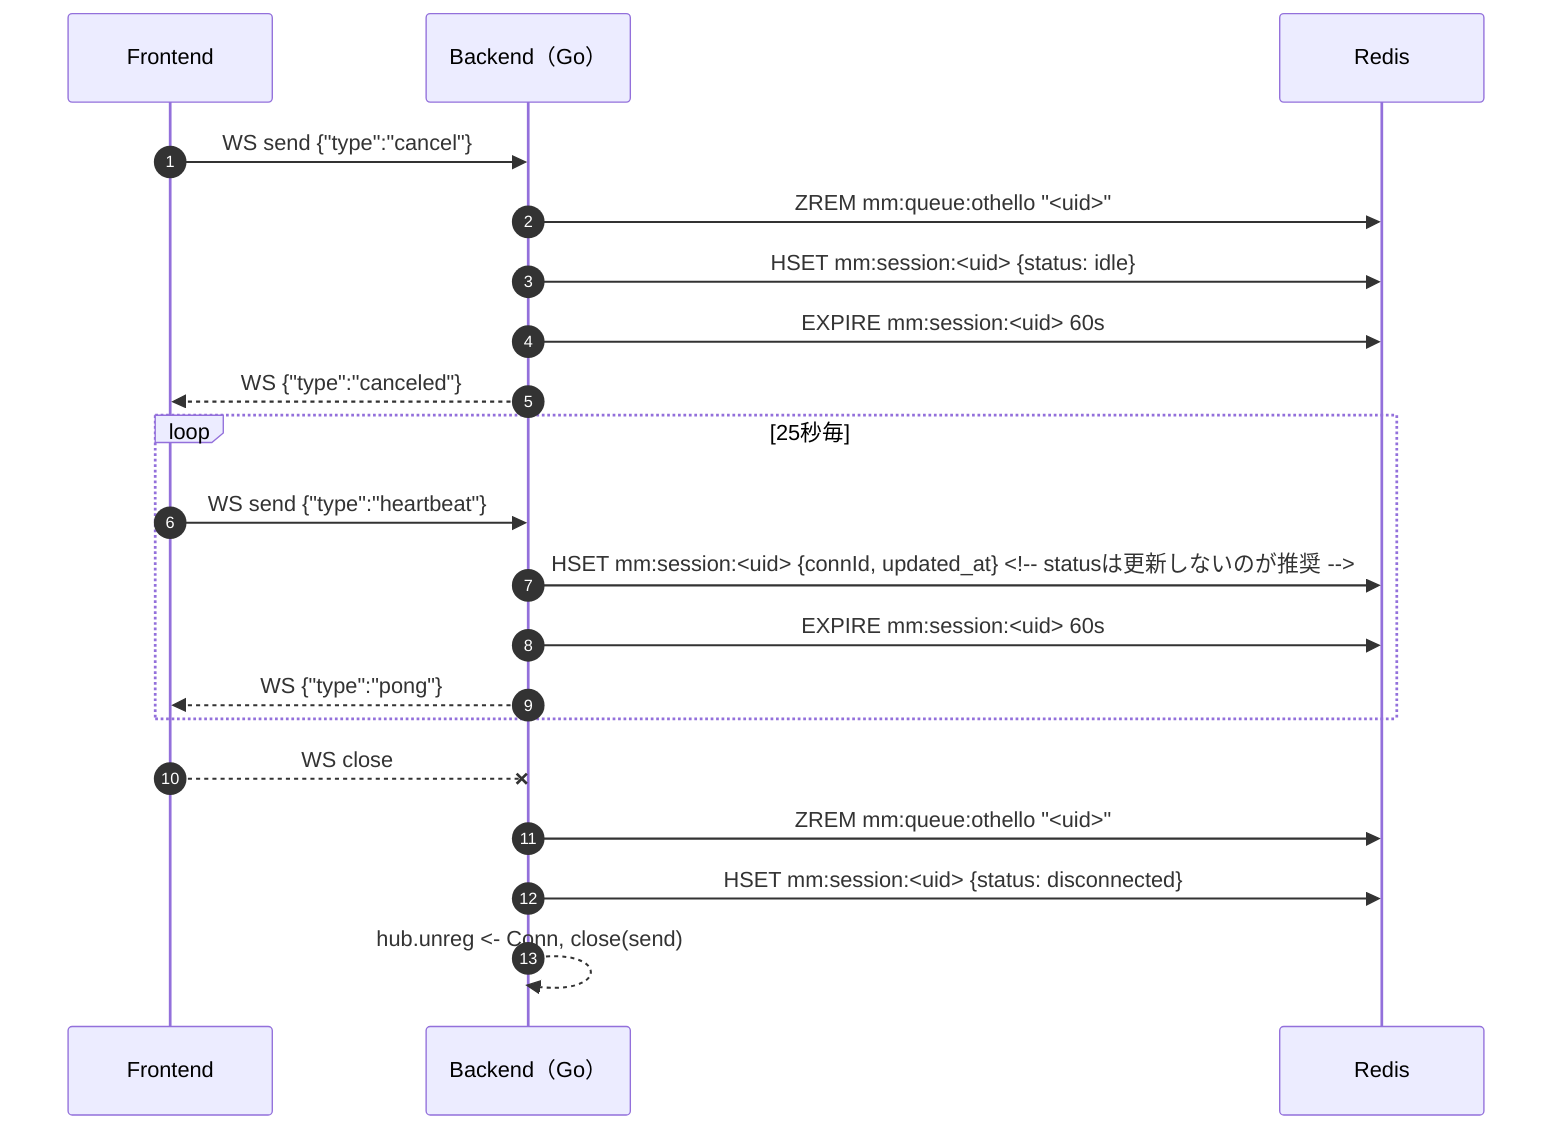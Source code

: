 sequenceDiagram
    autonumber
    participant FE as Frontend
    participant BE as Backend（Go）
    participant R as Redis

    %% キャンセル
    FE->>BE: WS send {"type":"cancel"}
    BE->>R: ZREM mm:queue:othello "<uid>"
    BE->>R: HSET mm:session:<uid> {status: idle}
    BE->>R: EXPIRE mm:session:<uid> 60s
    BE-->>FE: WS {"type":"canceled"}

    %% ハートビート
    loop 25秒毎
      FE->>BE: WS send {"type":"heartbeat"}
      BE->>R: HSET mm:session:<uid> {connId, updated_at}  <!-- statusは更新しないのが推奨 -->
      BE->>R: EXPIRE mm:session:<uid> 60s
      BE-->>FE: WS {"type":"pong"}
    end

    %% 切断（ブラウザ閉じる等）
    FE--xBE: WS close
    BE->>R: ZREM mm:queue:othello "<uid>"
    BE->>R: HSET mm:session:<uid> {status: disconnected}
    BE-->>BE: hub.unreg <- Conn, close(send)